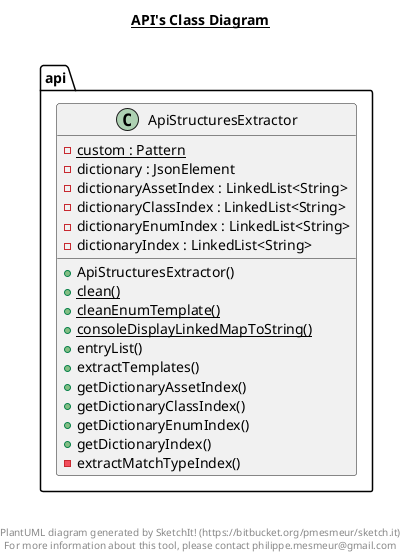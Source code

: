 @startuml

title __API's Class Diagram__\n

    namespace api {
      class api.ApiStructuresExtractor {
          {static} - custom : Pattern
          - dictionary : JsonElement
          - dictionaryAssetIndex : LinkedList<String>
          - dictionaryClassIndex : LinkedList<String>
          - dictionaryEnumIndex : LinkedList<String>
          - dictionaryIndex : LinkedList<String>
          + ApiStructuresExtractor()
          {static} + clean()
          {static} + cleanEnumTemplate()
          {static} + consoleDisplayLinkedMapToString()
          + entryList()
          + extractTemplates()
          + getDictionaryAssetIndex()
          + getDictionaryClassIndex()
          + getDictionaryEnumIndex()
          + getDictionaryIndex()
          - extractMatchTypeIndex()
      }
    }
  



right footer


PlantUML diagram generated by SketchIt! (https://bitbucket.org/pmesmeur/sketch.it)
For more information about this tool, please contact philippe.mesmeur@gmail.com
endfooter

@enduml
